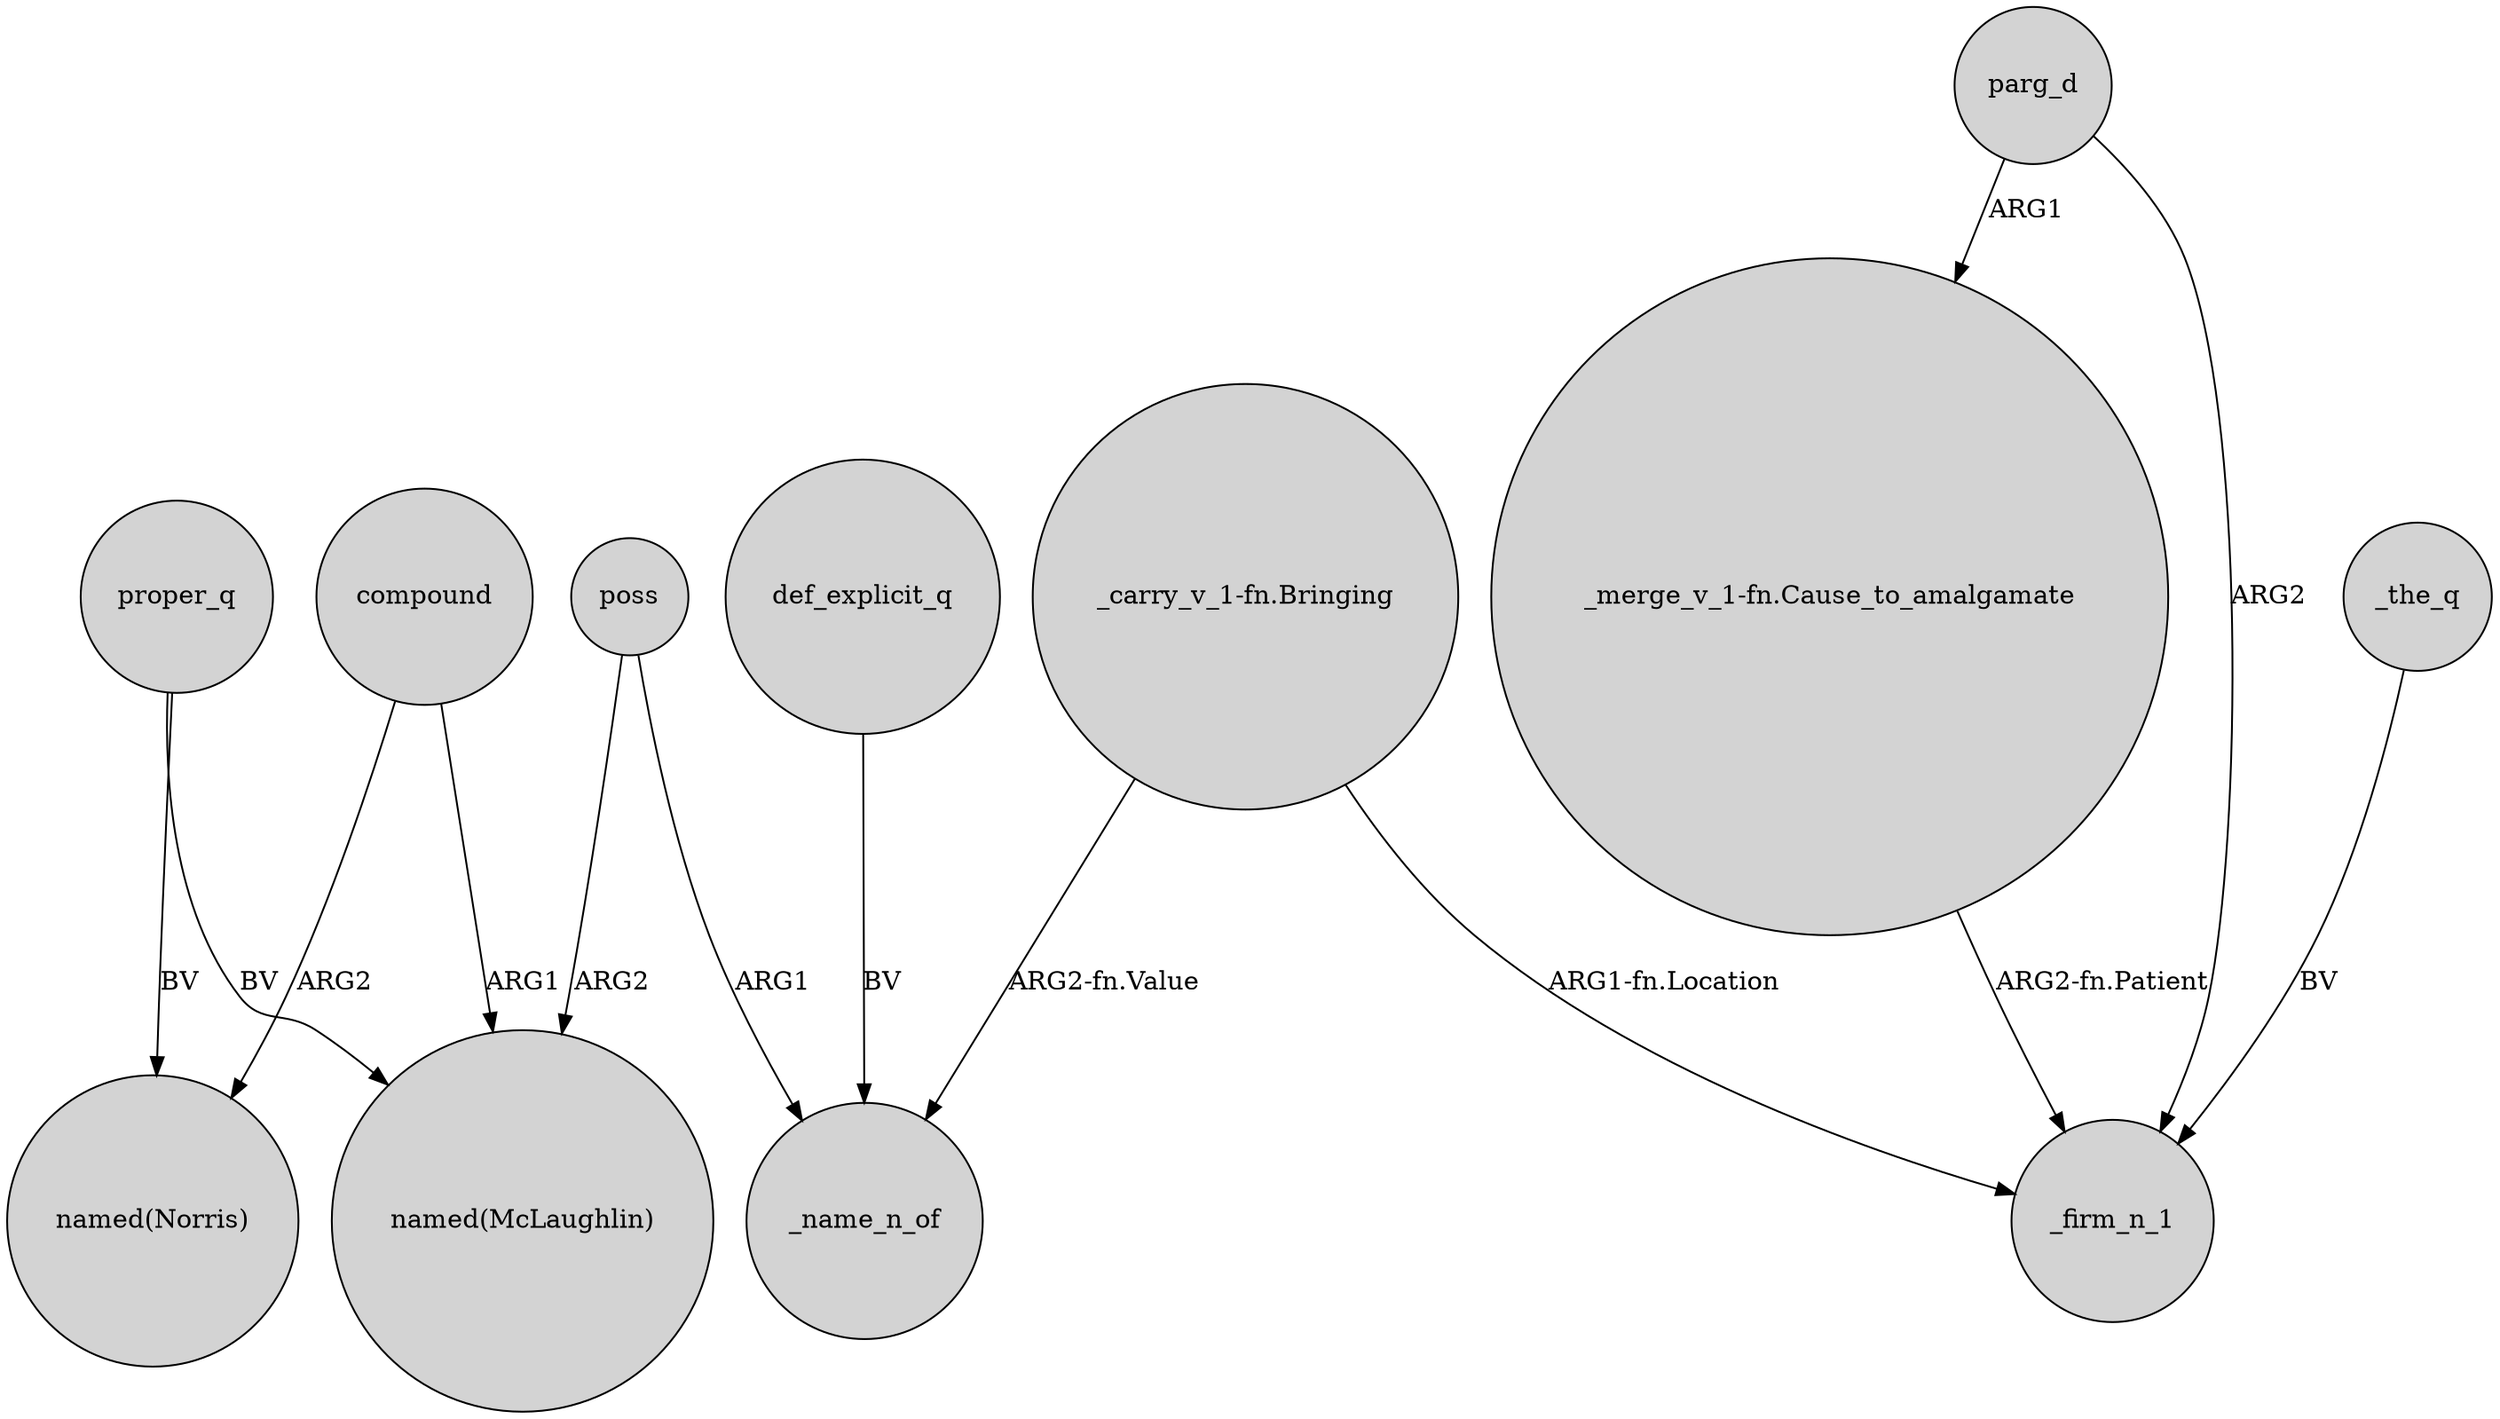 digraph {
	node [shape=circle style=filled]
	poss -> "named(McLaughlin)" [label=ARG2]
	"_merge_v_1-fn.Cause_to_amalgamate" -> _firm_n_1 [label="ARG2-fn.Patient"]
	compound -> "named(Norris)" [label=ARG2]
	"_carry_v_1-fn.Bringing" -> _name_n_of [label="ARG2-fn.Value"]
	proper_q -> "named(McLaughlin)" [label=BV]
	proper_q -> "named(Norris)" [label=BV]
	poss -> _name_n_of [label=ARG1]
	"_carry_v_1-fn.Bringing" -> _firm_n_1 [label="ARG1-fn.Location"]
	parg_d -> "_merge_v_1-fn.Cause_to_amalgamate" [label=ARG1]
	parg_d -> _firm_n_1 [label=ARG2]
	compound -> "named(McLaughlin)" [label=ARG1]
	_the_q -> _firm_n_1 [label=BV]
	def_explicit_q -> _name_n_of [label=BV]
}
